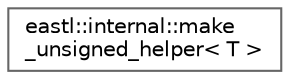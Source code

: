 digraph "类继承关系图"
{
 // LATEX_PDF_SIZE
  bgcolor="transparent";
  edge [fontname=Helvetica,fontsize=10,labelfontname=Helvetica,labelfontsize=10];
  node [fontname=Helvetica,fontsize=10,shape=box,height=0.2,width=0.4];
  rankdir="LR";
  Node0 [id="Node000000",label="eastl::internal::make\l_unsigned_helper\< T \>",height=0.2,width=0.4,color="grey40", fillcolor="white", style="filled",URL="$structeastl_1_1internal_1_1make__unsigned__helper.html",tooltip=" "];
}
